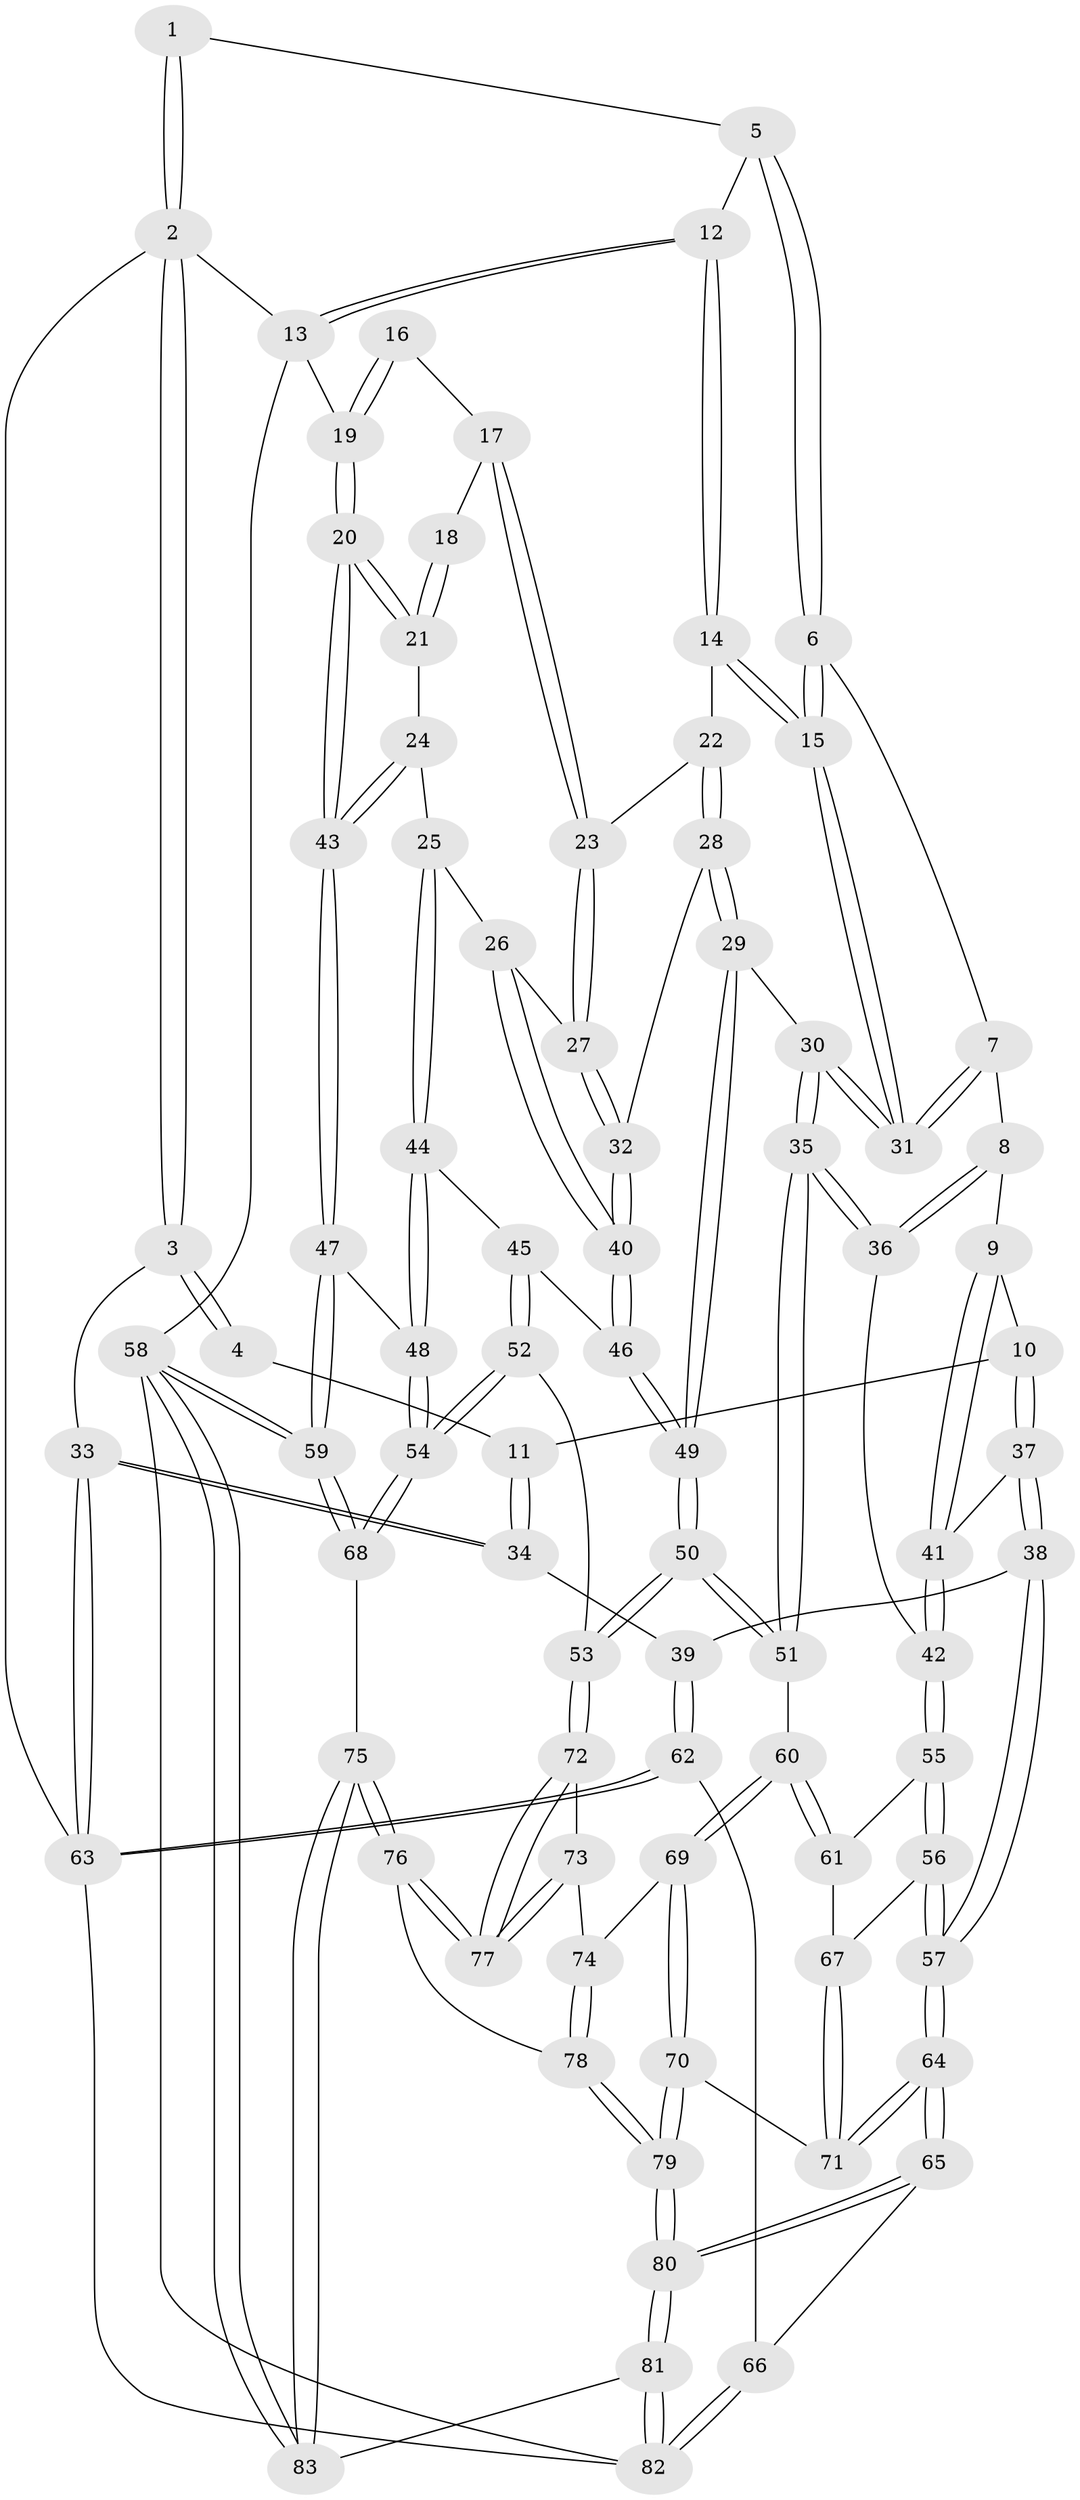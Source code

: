 // Generated by graph-tools (version 1.1) at 2025/17/03/09/25 04:17:09]
// undirected, 83 vertices, 204 edges
graph export_dot {
graph [start="1"]
  node [color=gray90,style=filled];
  1 [pos="+0.23288865674231352+0"];
  2 [pos="+0+0"];
  3 [pos="+0+0.2999181699843943"];
  4 [pos="+0.1653289137640708+0"];
  5 [pos="+0.3175238578378195+0"];
  6 [pos="+0.3518268783277462+0"];
  7 [pos="+0.31891062876059567+0.17933665412013286"];
  8 [pos="+0.30544826172976713+0.20728513717999195"];
  9 [pos="+0.2904760170010276+0.22030956710147126"];
  10 [pos="+0.16277780026521907+0.2219847584179048"];
  11 [pos="+0.12097067185281589+0.1978499319810399"];
  12 [pos="+0.7766647223613071+0"];
  13 [pos="+1+0"];
  14 [pos="+0.7584779056460438+0.027997165315474633"];
  15 [pos="+0.5480152558457053+0.21420068700684997"];
  16 [pos="+1+0.12900270361447216"];
  17 [pos="+0.8904121010961725+0.16154912074986846"];
  18 [pos="+0.9291484316859789+0.18813936350761135"];
  19 [pos="+1+0.0691444149033937"];
  20 [pos="+1+0.23347763946677783"];
  21 [pos="+0.956542942108733+0.20966411907275137"];
  22 [pos="+0.7594261710078466+0.030406687489404876"];
  23 [pos="+0.8603576377927072+0.14891747166611097"];
  24 [pos="+0.9459572283130174+0.2844136149505716"];
  25 [pos="+0.9095309355175908+0.30504955271043255"];
  26 [pos="+0.8789001292969121+0.26670195295578886"];
  27 [pos="+0.8746207583245144+0.2544230052509401"];
  28 [pos="+0.7441854480571832+0.28849197420021316"];
  29 [pos="+0.7117341472460511+0.3103286996958283"];
  30 [pos="+0.5369227384396732+0.2962623805689533"];
  31 [pos="+0.5392550429224793+0.24622126146412213"];
  32 [pos="+0.745603304416686+0.28935355011925906"];
  33 [pos="+0+0.302420549981065"];
  34 [pos="+0+0.3046215025364712"];
  35 [pos="+0.5022954485635156+0.364329464517179"];
  36 [pos="+0.4994152773078037+0.3645288201143422"];
  37 [pos="+0.18094986253003717+0.3879737187824062"];
  38 [pos="+0.13417994628153898+0.44957040884859795"];
  39 [pos="+0.10608673088047191+0.4450564339004487"];
  40 [pos="+0.7878785923375596+0.3229102766859348"];
  41 [pos="+0.28630355869664076+0.3430890060149583"];
  42 [pos="+0.37952472693544537+0.4074506927808248"];
  43 [pos="+1+0.31420077795176765"];
  44 [pos="+0.9004780502765948+0.3767142708880566"];
  45 [pos="+0.8551790222783179+0.38616707845625786"];
  46 [pos="+0.8251905647566482+0.3762325769389838"];
  47 [pos="+1+0.3239436383844198"];
  48 [pos="+0.9242894649186133+0.3923728372395758"];
  49 [pos="+0.6989476699450405+0.4601805067903224"];
  50 [pos="+0.656745653532557+0.534415486352273"];
  51 [pos="+0.5977588538627201+0.5240181714415225"];
  52 [pos="+0.8144038086830139+0.5632304584339184"];
  53 [pos="+0.706881499578734+0.5740762989556445"];
  54 [pos="+0.9660097835210382+0.6002086808939879"];
  55 [pos="+0.3636966194234907+0.43743309123009383"];
  56 [pos="+0.2822024161912455+0.559526288599477"];
  57 [pos="+0.2410732798425217+0.5803500910115017"];
  58 [pos="+1+1"];
  59 [pos="+1+0.732827165829715"];
  60 [pos="+0.5843868721765212+0.5362046408584425"];
  61 [pos="+0.45676886500136005+0.5565280100112123"];
  62 [pos="+0+0.7631002257051517"];
  63 [pos="+0+0.7839159383927604"];
  64 [pos="+0.2199366059567135+0.675692913861587"];
  65 [pos="+0.2014485408369363+0.7158222051862337"];
  66 [pos="+0+0.7641755180183823"];
  67 [pos="+0.38678965588667813+0.579343604261998"];
  68 [pos="+1+0.7138711268833282"];
  69 [pos="+0.5108919167315775+0.6809460342925088"];
  70 [pos="+0.4786774403728349+0.7058290877403102"];
  71 [pos="+0.44752098794236755+0.6874367867424397"];
  72 [pos="+0.7073945072085306+0.5829410457124203"];
  73 [pos="+0.5886523159400529+0.7300398094436417"];
  74 [pos="+0.5832995139334259+0.7305179937020325"];
  75 [pos="+0.7702202228980379+0.8523850088649241"];
  76 [pos="+0.7596062420583508+0.840108718350274"];
  77 [pos="+0.7308877240959003+0.7615172059179093"];
  78 [pos="+0.5816971005011236+0.8195853699763479"];
  79 [pos="+0.4421066975874326+0.8620497497529319"];
  80 [pos="+0.36532903364321284+0.961957560154188"];
  81 [pos="+0.3663948487570456+1"];
  82 [pos="+0.30326169728473024+1"];
  83 [pos="+0.7210696086320451+1"];
  1 -- 2;
  1 -- 2;
  1 -- 5;
  2 -- 3;
  2 -- 3;
  2 -- 13;
  2 -- 63;
  3 -- 4;
  3 -- 4;
  3 -- 33;
  4 -- 11;
  5 -- 6;
  5 -- 6;
  5 -- 12;
  6 -- 7;
  6 -- 15;
  6 -- 15;
  7 -- 8;
  7 -- 31;
  7 -- 31;
  8 -- 9;
  8 -- 36;
  8 -- 36;
  9 -- 10;
  9 -- 41;
  9 -- 41;
  10 -- 11;
  10 -- 37;
  10 -- 37;
  11 -- 34;
  11 -- 34;
  12 -- 13;
  12 -- 13;
  12 -- 14;
  12 -- 14;
  13 -- 19;
  13 -- 58;
  14 -- 15;
  14 -- 15;
  14 -- 22;
  15 -- 31;
  15 -- 31;
  16 -- 17;
  16 -- 19;
  16 -- 19;
  17 -- 18;
  17 -- 23;
  17 -- 23;
  18 -- 21;
  18 -- 21;
  19 -- 20;
  19 -- 20;
  20 -- 21;
  20 -- 21;
  20 -- 43;
  20 -- 43;
  21 -- 24;
  22 -- 23;
  22 -- 28;
  22 -- 28;
  23 -- 27;
  23 -- 27;
  24 -- 25;
  24 -- 43;
  24 -- 43;
  25 -- 26;
  25 -- 44;
  25 -- 44;
  26 -- 27;
  26 -- 40;
  26 -- 40;
  27 -- 32;
  27 -- 32;
  28 -- 29;
  28 -- 29;
  28 -- 32;
  29 -- 30;
  29 -- 49;
  29 -- 49;
  30 -- 31;
  30 -- 31;
  30 -- 35;
  30 -- 35;
  32 -- 40;
  32 -- 40;
  33 -- 34;
  33 -- 34;
  33 -- 63;
  33 -- 63;
  34 -- 39;
  35 -- 36;
  35 -- 36;
  35 -- 51;
  35 -- 51;
  36 -- 42;
  37 -- 38;
  37 -- 38;
  37 -- 41;
  38 -- 39;
  38 -- 57;
  38 -- 57;
  39 -- 62;
  39 -- 62;
  40 -- 46;
  40 -- 46;
  41 -- 42;
  41 -- 42;
  42 -- 55;
  42 -- 55;
  43 -- 47;
  43 -- 47;
  44 -- 45;
  44 -- 48;
  44 -- 48;
  45 -- 46;
  45 -- 52;
  45 -- 52;
  46 -- 49;
  46 -- 49;
  47 -- 48;
  47 -- 59;
  47 -- 59;
  48 -- 54;
  48 -- 54;
  49 -- 50;
  49 -- 50;
  50 -- 51;
  50 -- 51;
  50 -- 53;
  50 -- 53;
  51 -- 60;
  52 -- 53;
  52 -- 54;
  52 -- 54;
  53 -- 72;
  53 -- 72;
  54 -- 68;
  54 -- 68;
  55 -- 56;
  55 -- 56;
  55 -- 61;
  56 -- 57;
  56 -- 57;
  56 -- 67;
  57 -- 64;
  57 -- 64;
  58 -- 59;
  58 -- 59;
  58 -- 83;
  58 -- 83;
  58 -- 82;
  59 -- 68;
  59 -- 68;
  60 -- 61;
  60 -- 61;
  60 -- 69;
  60 -- 69;
  61 -- 67;
  62 -- 63;
  62 -- 63;
  62 -- 66;
  63 -- 82;
  64 -- 65;
  64 -- 65;
  64 -- 71;
  64 -- 71;
  65 -- 66;
  65 -- 80;
  65 -- 80;
  66 -- 82;
  66 -- 82;
  67 -- 71;
  67 -- 71;
  68 -- 75;
  69 -- 70;
  69 -- 70;
  69 -- 74;
  70 -- 71;
  70 -- 79;
  70 -- 79;
  72 -- 73;
  72 -- 77;
  72 -- 77;
  73 -- 74;
  73 -- 77;
  73 -- 77;
  74 -- 78;
  74 -- 78;
  75 -- 76;
  75 -- 76;
  75 -- 83;
  75 -- 83;
  76 -- 77;
  76 -- 77;
  76 -- 78;
  78 -- 79;
  78 -- 79;
  79 -- 80;
  79 -- 80;
  80 -- 81;
  80 -- 81;
  81 -- 82;
  81 -- 82;
  81 -- 83;
}
